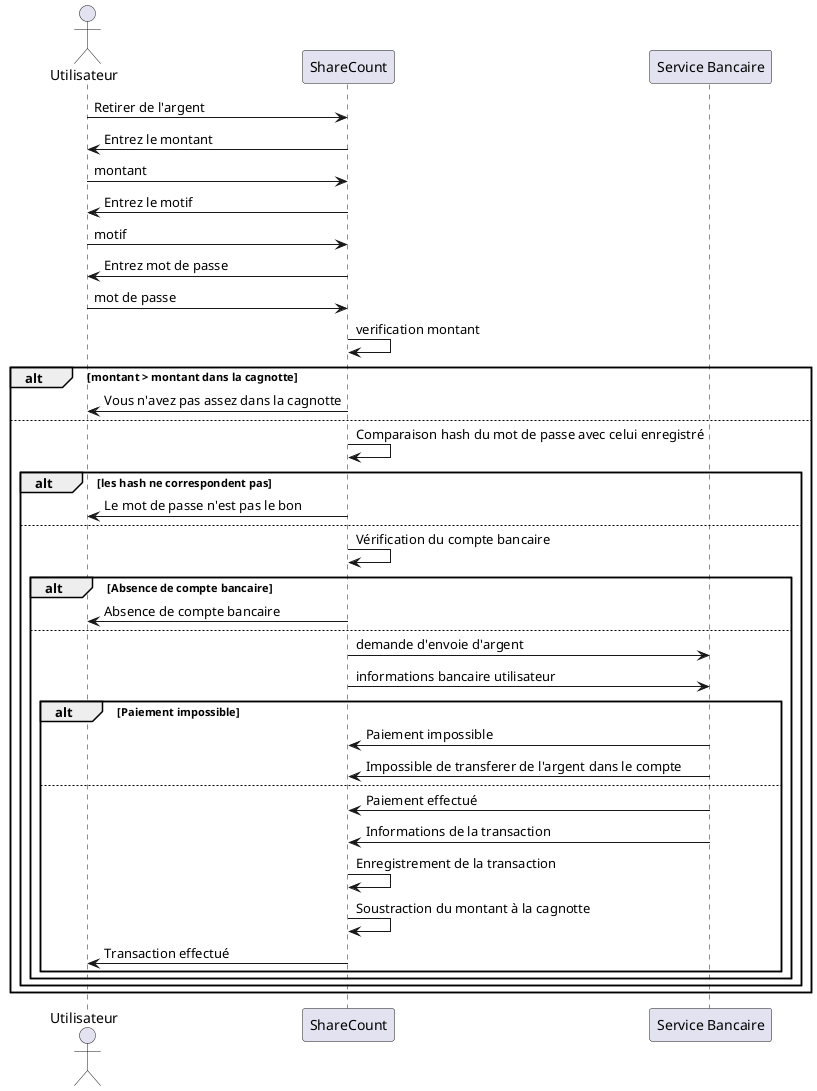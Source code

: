 @startuml  Retirer de l'argent

actor Utilisateur as user
participant ShareCount as sc
participant "Service Bancaire" as sb

user -> sc : Retirer de l'argent
sc -> user : Entrez le montant
user -> sc : montant
sc -> user : Entrez le motif
user -> sc : motif
user <- sc : Entrez mot de passe
user -> sc : mot de passe
sc -> sc : verification montant
alt montant > montant dans la cagnotte
user <- sc : Vous n'avez pas assez dans la cagnotte
else
sc -> sc : Comparaison hash du mot de passe avec celui enregistré
alt les hash ne correspondent pas
user <- sc : Le mot de passe n'est pas le bon
else
sc -> sc : Vérification du compte bancaire

alt Absence de compte bancaire
sc -> user : Absence de compte bancaire
else

sc -> sb 	: demande d'envoie d'argent
sc -> sb 	: informations bancaire utilisateur
alt Paiement impossible
sc <- sb 	: Paiement impossible
sc <- sb 	: Impossible de transferer de l'argent dans le compte
else
sc <- sb 	:  Paiement effectué
sc <- sb 	:  Informations de la transaction
sc -> sc   : Enregistrement de la transaction
sc -> sc   : Soustraction du montant à la cagnotte
sc -> user : Transaction effectué
end
end
end
end

@enduml